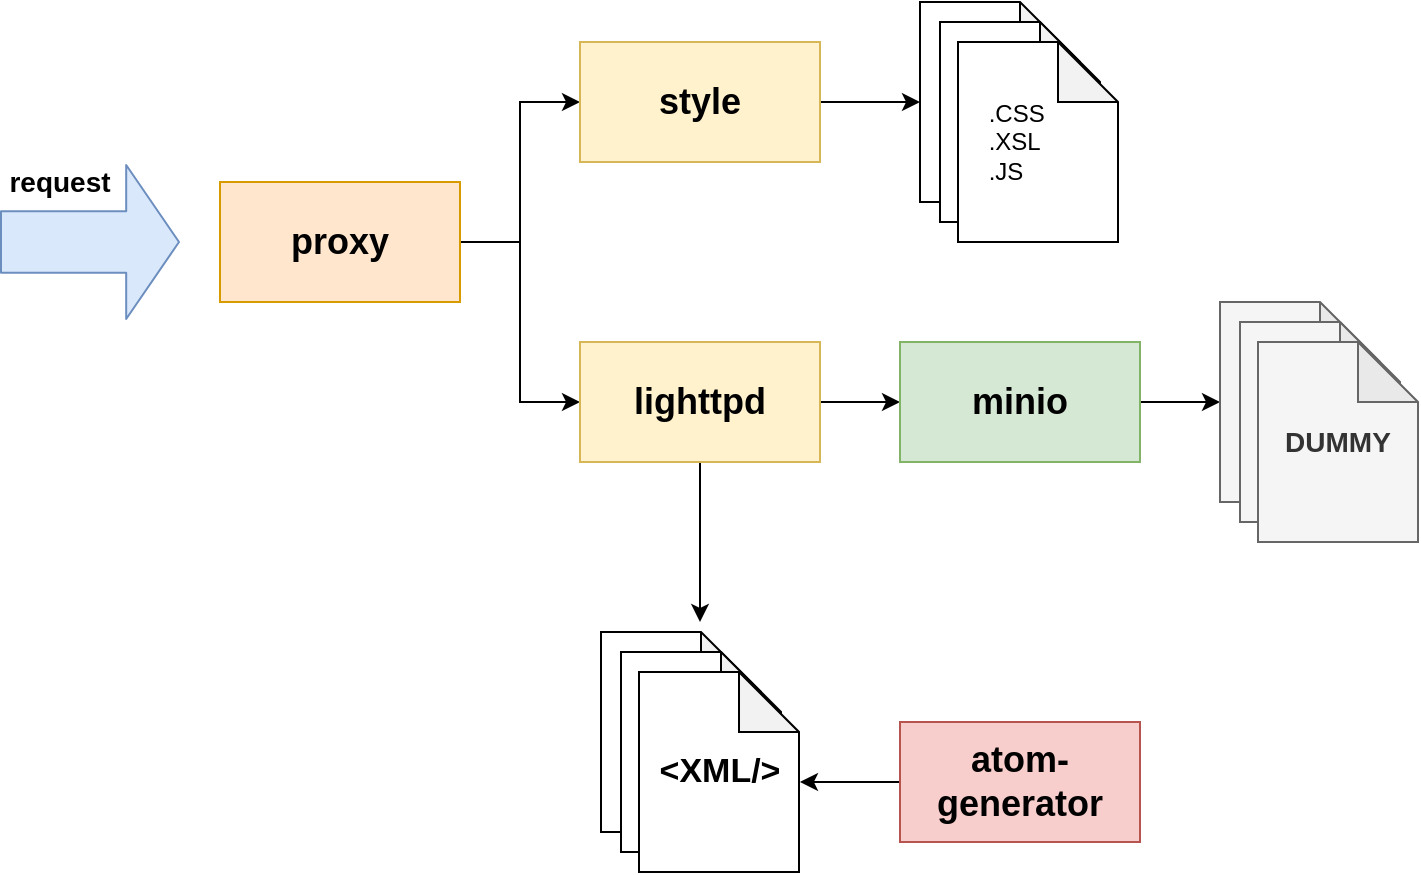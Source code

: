 <mxfile version="13.5.9" type="device"><diagram id="jBz1mB9bhLUsFO03yby6" name="Page-1"><mxGraphModel dx="943" dy="1112" grid="1" gridSize="10" guides="1" tooltips="1" connect="1" arrows="1" fold="1" page="1" pageScale="1" pageWidth="827" pageHeight="1169" math="0" shadow="0"><root><mxCell id="0"/><mxCell id="1" parent="0"/><mxCell id="kQgFGURGQ43rvbQ2ranK-28" style="edgeStyle=orthogonalEdgeStyle;rounded=0;orthogonalLoop=1;jettySize=auto;html=1;entryX=1.006;entryY=0.55;entryDx=0;entryDy=0;entryPerimeter=0;" edge="1" parent="1" source="kQgFGURGQ43rvbQ2ranK-3" target="kQgFGURGQ43rvbQ2ranK-26"><mxGeometry relative="1" as="geometry"/></mxCell><mxCell id="kQgFGURGQ43rvbQ2ranK-3" value="atom-generator" style="rounded=0;whiteSpace=wrap;html=1;fontStyle=1;fontSize=18;fillColor=#f8cecc;strokeColor=#b85450;" vertex="1" parent="1"><mxGeometry x="500" y="610" width="120" height="60" as="geometry"/></mxCell><mxCell id="kQgFGURGQ43rvbQ2ranK-17" style="edgeStyle=orthogonalEdgeStyle;rounded=0;orthogonalLoop=1;jettySize=auto;html=1;entryX=0;entryY=0.5;entryDx=0;entryDy=0;" edge="1" parent="1" source="kQgFGURGQ43rvbQ2ranK-4" target="kQgFGURGQ43rvbQ2ranK-6"><mxGeometry relative="1" as="geometry"/></mxCell><mxCell id="kQgFGURGQ43rvbQ2ranK-18" style="edgeStyle=orthogonalEdgeStyle;rounded=0;orthogonalLoop=1;jettySize=auto;html=1;exitX=1;exitY=0.5;exitDx=0;exitDy=0;entryX=0;entryY=0.5;entryDx=0;entryDy=0;" edge="1" parent="1" source="kQgFGURGQ43rvbQ2ranK-4" target="kQgFGURGQ43rvbQ2ranK-5"><mxGeometry relative="1" as="geometry"/></mxCell><mxCell id="kQgFGURGQ43rvbQ2ranK-4" value="proxy" style="rounded=0;whiteSpace=wrap;html=1;fontStyle=1;fontSize=18;fillColor=#ffe6cc;strokeColor=#d79b00;" vertex="1" parent="1"><mxGeometry x="160" y="340" width="120" height="60" as="geometry"/></mxCell><mxCell id="kQgFGURGQ43rvbQ2ranK-19" style="edgeStyle=orthogonalEdgeStyle;rounded=0;orthogonalLoop=1;jettySize=auto;html=1;exitX=1;exitY=0.5;exitDx=0;exitDy=0;entryX=0;entryY=0.5;entryDx=0;entryDy=0;" edge="1" parent="1" source="kQgFGURGQ43rvbQ2ranK-5" target="kQgFGURGQ43rvbQ2ranK-7"><mxGeometry relative="1" as="geometry"/></mxCell><mxCell id="kQgFGURGQ43rvbQ2ranK-29" style="edgeStyle=orthogonalEdgeStyle;rounded=0;orthogonalLoop=1;jettySize=auto;html=1;" edge="1" parent="1" source="kQgFGURGQ43rvbQ2ranK-5"><mxGeometry relative="1" as="geometry"><mxPoint x="400" y="560" as="targetPoint"/></mxGeometry></mxCell><mxCell id="kQgFGURGQ43rvbQ2ranK-5" value="lighttpd" style="rounded=0;whiteSpace=wrap;html=1;fontStyle=1;fontSize=18;fillColor=#fff2cc;strokeColor=#d6b656;" vertex="1" parent="1"><mxGeometry x="340" y="420" width="120" height="60" as="geometry"/></mxCell><mxCell id="kQgFGURGQ43rvbQ2ranK-21" style="edgeStyle=orthogonalEdgeStyle;rounded=0;orthogonalLoop=1;jettySize=auto;html=1;" edge="1" parent="1" source="kQgFGURGQ43rvbQ2ranK-6" target="kQgFGURGQ43rvbQ2ranK-8"><mxGeometry relative="1" as="geometry"/></mxCell><mxCell id="kQgFGURGQ43rvbQ2ranK-6" value="style" style="rounded=0;whiteSpace=wrap;html=1;fontStyle=1;fontSize=18;fillColor=#fff2cc;strokeColor=#d6b656;" vertex="1" parent="1"><mxGeometry x="340" y="270" width="120" height="60" as="geometry"/></mxCell><mxCell id="kQgFGURGQ43rvbQ2ranK-20" style="edgeStyle=orthogonalEdgeStyle;rounded=0;orthogonalLoop=1;jettySize=auto;html=1;exitX=1;exitY=0.5;exitDx=0;exitDy=0;entryX=0;entryY=0.5;entryDx=0;entryDy=0;entryPerimeter=0;" edge="1" parent="1" source="kQgFGURGQ43rvbQ2ranK-7" target="kQgFGURGQ43rvbQ2ranK-13"><mxGeometry relative="1" as="geometry"/></mxCell><mxCell id="kQgFGURGQ43rvbQ2ranK-7" value="minio" style="rounded=0;whiteSpace=wrap;html=1;fontStyle=1;fontSize=18;fillColor=#d5e8d4;strokeColor=#82b366;" vertex="1" parent="1"><mxGeometry x="500" y="420" width="120" height="60" as="geometry"/></mxCell><mxCell id="kQgFGURGQ43rvbQ2ranK-11" value="" style="group" vertex="1" connectable="0" parent="1"><mxGeometry x="510" y="250" width="99" height="120" as="geometry"/></mxCell><mxCell id="kQgFGURGQ43rvbQ2ranK-8" value="" style="shape=note;whiteSpace=wrap;html=1;backgroundOutline=1;darkOpacity=0.05;" vertex="1" parent="kQgFGURGQ43rvbQ2ranK-11"><mxGeometry width="80" height="100" as="geometry"/></mxCell><mxCell id="kQgFGURGQ43rvbQ2ranK-9" value="" style="shape=note;whiteSpace=wrap;html=1;backgroundOutline=1;darkOpacity=0.05;" vertex="1" parent="kQgFGURGQ43rvbQ2ranK-11"><mxGeometry x="10" y="10" width="80" height="100" as="geometry"/></mxCell><mxCell id="kQgFGURGQ43rvbQ2ranK-10" value="&amp;nbsp; &amp;nbsp; .CSS&lt;br&gt;&amp;nbsp; &amp;nbsp; .XSL&lt;br&gt;&amp;nbsp; &amp;nbsp; .JS" style="shape=note;whiteSpace=wrap;html=1;backgroundOutline=1;darkOpacity=0.05;align=left;" vertex="1" parent="kQgFGURGQ43rvbQ2ranK-11"><mxGeometry x="19" y="20" width="80" height="100" as="geometry"/></mxCell><mxCell id="kQgFGURGQ43rvbQ2ranK-12" value="" style="group;fontStyle=1" vertex="1" connectable="0" parent="1"><mxGeometry x="660" y="400" width="99" height="120" as="geometry"/></mxCell><mxCell id="kQgFGURGQ43rvbQ2ranK-13" value="" style="shape=note;whiteSpace=wrap;html=1;backgroundOutline=1;darkOpacity=0.05;fillColor=#f5f5f5;strokeColor=#666666;fontColor=#333333;" vertex="1" parent="kQgFGURGQ43rvbQ2ranK-12"><mxGeometry width="80" height="100" as="geometry"/></mxCell><mxCell id="kQgFGURGQ43rvbQ2ranK-14" value="" style="shape=note;whiteSpace=wrap;html=1;backgroundOutline=1;darkOpacity=0.05;fillColor=#f5f5f5;strokeColor=#666666;fontColor=#333333;" vertex="1" parent="kQgFGURGQ43rvbQ2ranK-12"><mxGeometry x="10" y="10" width="80" height="100" as="geometry"/></mxCell><mxCell id="kQgFGURGQ43rvbQ2ranK-15" value="DUMMY" style="shape=note;whiteSpace=wrap;html=1;backgroundOutline=1;darkOpacity=0.05;align=center;fillColor=#f5f5f5;strokeColor=#666666;fontColor=#333333;fontStyle=1;fontSize=14;" vertex="1" parent="kQgFGURGQ43rvbQ2ranK-12"><mxGeometry x="19" y="20" width="80" height="100" as="geometry"/></mxCell><mxCell id="kQgFGURGQ43rvbQ2ranK-23" value="" style="group" vertex="1" connectable="0" parent="1"><mxGeometry x="350.5" y="565" width="99" height="120" as="geometry"/></mxCell><mxCell id="kQgFGURGQ43rvbQ2ranK-24" value="" style="shape=note;whiteSpace=wrap;html=1;backgroundOutline=1;darkOpacity=0.05;" vertex="1" parent="kQgFGURGQ43rvbQ2ranK-23"><mxGeometry width="80" height="100" as="geometry"/></mxCell><mxCell id="kQgFGURGQ43rvbQ2ranK-25" value="" style="shape=note;whiteSpace=wrap;html=1;backgroundOutline=1;darkOpacity=0.05;" vertex="1" parent="kQgFGURGQ43rvbQ2ranK-23"><mxGeometry x="10" y="10" width="80" height="100" as="geometry"/></mxCell><mxCell id="kQgFGURGQ43rvbQ2ranK-26" value="&amp;lt;XML/&amp;gt;" style="shape=note;whiteSpace=wrap;html=1;backgroundOutline=1;darkOpacity=0.05;align=center;fontStyle=1;fontSize=17;" vertex="1" parent="kQgFGURGQ43rvbQ2ranK-23"><mxGeometry x="19" y="20" width="80" height="100" as="geometry"/></mxCell><mxCell id="kQgFGURGQ43rvbQ2ranK-32" value="" style="shape=flexArrow;endArrow=classic;html=1;endWidth=45.2;endSize=8.468;width=30.8;fontStyle=0;fontSize=18;fillColor=#dae8fc;strokeColor=#6c8ebf;labelBackgroundColor=none;" edge="1" parent="1"><mxGeometry width="50" height="50" relative="1" as="geometry"><mxPoint x="50" y="370" as="sourcePoint"/><mxPoint x="140" y="370" as="targetPoint"/></mxGeometry></mxCell><mxCell id="kQgFGURGQ43rvbQ2ranK-34" value="request" style="text;html=1;strokeColor=none;fillColor=none;align=center;verticalAlign=middle;whiteSpace=wrap;rounded=0;labelBackgroundColor=#FFFFFF;fontSize=14;fontStyle=1" vertex="1" parent="1"><mxGeometry x="60" y="330" width="40" height="20" as="geometry"/></mxCell></root></mxGraphModel></diagram></mxfile>